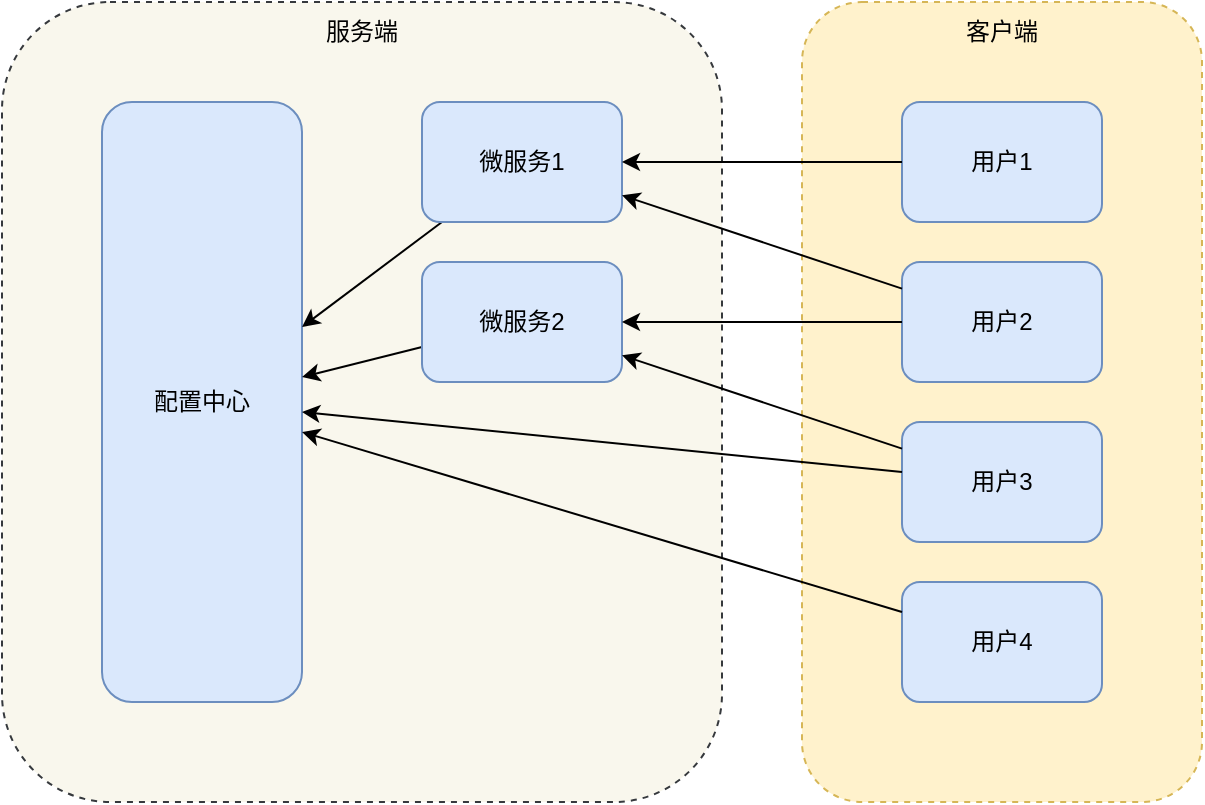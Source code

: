 <mxfile version="15.7.3" type="device" pages="10"><diagram id="twVjiNv3TXC_07-RONe-" name="配置中心示意图"><mxGraphModel dx="1422" dy="865" grid="1" gridSize="10" guides="1" tooltips="1" connect="1" arrows="1" fold="1" page="1" pageScale="1" pageWidth="1200" pageHeight="1600" math="0" shadow="0"><root><mxCell id="0"/><mxCell id="1" parent="0"/><mxCell id="bS7VJkHfeTEdgczRb8qo-31" value="" style="group" parent="1" vertex="1" connectable="0"><mxGeometry x="280" y="120" width="360" height="400" as="geometry"/></mxCell><mxCell id="bS7VJkHfeTEdgczRb8qo-1" value="" style="rounded=1;whiteSpace=wrap;html=1;dashed=1;fillColor=#f9f7ed;strokeColor=#36393d;container=0;" parent="bS7VJkHfeTEdgczRb8qo-31" vertex="1"><mxGeometry width="360" height="400" as="geometry"/></mxCell><mxCell id="bS7VJkHfeTEdgczRb8qo-2" value="配置中心" style="rounded=1;whiteSpace=wrap;html=1;fillColor=#dae8fc;strokeColor=#6c8ebf;container=0;" parent="bS7VJkHfeTEdgczRb8qo-31" vertex="1"><mxGeometry x="50" y="50" width="100" height="300" as="geometry"/></mxCell><mxCell id="bS7VJkHfeTEdgczRb8qo-22" style="edgeStyle=none;rounded=0;orthogonalLoop=1;jettySize=auto;html=1;" parent="bS7VJkHfeTEdgczRb8qo-31" source="bS7VJkHfeTEdgczRb8qo-8" target="bS7VJkHfeTEdgczRb8qo-2" edge="1"><mxGeometry as="geometry"/></mxCell><mxCell id="bS7VJkHfeTEdgczRb8qo-8" value="微服务1" style="rounded=1;whiteSpace=wrap;html=1;fillColor=#dae8fc;strokeColor=#6c8ebf;container=0;" parent="bS7VJkHfeTEdgczRb8qo-31" vertex="1"><mxGeometry x="210" y="50" width="100" height="60" as="geometry"/></mxCell><mxCell id="bS7VJkHfeTEdgczRb8qo-25" style="edgeStyle=none;rounded=0;orthogonalLoop=1;jettySize=auto;html=1;" parent="bS7VJkHfeTEdgczRb8qo-31" source="bS7VJkHfeTEdgczRb8qo-9" target="bS7VJkHfeTEdgczRb8qo-2" edge="1"><mxGeometry as="geometry"/></mxCell><mxCell id="bS7VJkHfeTEdgczRb8qo-9" value="微服务2" style="rounded=1;whiteSpace=wrap;html=1;fillColor=#dae8fc;strokeColor=#6c8ebf;container=0;" parent="bS7VJkHfeTEdgczRb8qo-31" vertex="1"><mxGeometry x="210" y="130" width="100" height="60" as="geometry"/></mxCell><mxCell id="bS7VJkHfeTEdgczRb8qo-18" value="服务端" style="text;html=1;strokeColor=none;fillColor=none;align=center;verticalAlign=middle;whiteSpace=wrap;rounded=0;container=0;" parent="bS7VJkHfeTEdgczRb8qo-31" vertex="1"><mxGeometry x="150" width="60" height="30" as="geometry"/></mxCell><mxCell id="bS7VJkHfeTEdgczRb8qo-30" value="" style="group" parent="1" vertex="1" connectable="0"><mxGeometry x="680" y="120" width="200" height="400" as="geometry"/></mxCell><mxCell id="bS7VJkHfeTEdgczRb8qo-3" value="" style="rounded=1;whiteSpace=wrap;html=1;dashed=1;fillColor=#fff2cc;strokeColor=#d6b656;" parent="bS7VJkHfeTEdgczRb8qo-30" vertex="1"><mxGeometry width="200" height="400" as="geometry"/></mxCell><mxCell id="bS7VJkHfeTEdgczRb8qo-4" value="用户1" style="rounded=1;whiteSpace=wrap;html=1;fillColor=#dae8fc;strokeColor=#6c8ebf;" parent="bS7VJkHfeTEdgczRb8qo-30" vertex="1"><mxGeometry x="50" y="50" width="100" height="60" as="geometry"/></mxCell><mxCell id="bS7VJkHfeTEdgczRb8qo-5" value="用户2" style="rounded=1;whiteSpace=wrap;html=1;fillColor=#dae8fc;strokeColor=#6c8ebf;" parent="bS7VJkHfeTEdgczRb8qo-30" vertex="1"><mxGeometry x="50" y="130" width="100" height="60" as="geometry"/></mxCell><mxCell id="bS7VJkHfeTEdgczRb8qo-6" value="用户3" style="rounded=1;whiteSpace=wrap;html=1;fillColor=#dae8fc;strokeColor=#6c8ebf;" parent="bS7VJkHfeTEdgczRb8qo-30" vertex="1"><mxGeometry x="50" y="210" width="100" height="60" as="geometry"/></mxCell><mxCell id="bS7VJkHfeTEdgczRb8qo-7" value="用户4" style="rounded=1;whiteSpace=wrap;html=1;fillColor=#dae8fc;strokeColor=#6c8ebf;" parent="bS7VJkHfeTEdgczRb8qo-30" vertex="1"><mxGeometry x="50" y="290" width="100" height="60" as="geometry"/></mxCell><mxCell id="bS7VJkHfeTEdgczRb8qo-19" value="客户端" style="text;html=1;strokeColor=none;fillColor=none;align=center;verticalAlign=middle;whiteSpace=wrap;rounded=0;" parent="bS7VJkHfeTEdgczRb8qo-30" vertex="1"><mxGeometry x="70" width="60" height="30" as="geometry"/></mxCell><mxCell id="bS7VJkHfeTEdgczRb8qo-21" style="edgeStyle=none;rounded=0;orthogonalLoop=1;jettySize=auto;html=1;" parent="1" source="bS7VJkHfeTEdgczRb8qo-4" target="bS7VJkHfeTEdgczRb8qo-8" edge="1"><mxGeometry relative="1" as="geometry"/></mxCell><mxCell id="bS7VJkHfeTEdgczRb8qo-23" style="edgeStyle=none;rounded=0;orthogonalLoop=1;jettySize=auto;html=1;" parent="1" source="bS7VJkHfeTEdgczRb8qo-5" target="bS7VJkHfeTEdgczRb8qo-8" edge="1"><mxGeometry relative="1" as="geometry"/></mxCell><mxCell id="bS7VJkHfeTEdgczRb8qo-24" style="edgeStyle=none;rounded=0;orthogonalLoop=1;jettySize=auto;html=1;entryX=1;entryY=0.5;entryDx=0;entryDy=0;" parent="1" source="bS7VJkHfeTEdgczRb8qo-5" target="bS7VJkHfeTEdgczRb8qo-9" edge="1"><mxGeometry relative="1" as="geometry"/></mxCell><mxCell id="bS7VJkHfeTEdgczRb8qo-26" style="edgeStyle=none;rounded=0;orthogonalLoop=1;jettySize=auto;html=1;" parent="1" source="bS7VJkHfeTEdgczRb8qo-6" target="bS7VJkHfeTEdgczRb8qo-9" edge="1"><mxGeometry relative="1" as="geometry"/></mxCell><mxCell id="bS7VJkHfeTEdgczRb8qo-27" style="edgeStyle=none;rounded=0;orthogonalLoop=1;jettySize=auto;html=1;" parent="1" source="bS7VJkHfeTEdgczRb8qo-6" target="bS7VJkHfeTEdgczRb8qo-2" edge="1"><mxGeometry relative="1" as="geometry"/></mxCell><mxCell id="bS7VJkHfeTEdgczRb8qo-28" style="edgeStyle=none;rounded=0;orthogonalLoop=1;jettySize=auto;html=1;" parent="1" source="bS7VJkHfeTEdgczRb8qo-7" target="bS7VJkHfeTEdgczRb8qo-2" edge="1"><mxGeometry relative="1" as="geometry"/></mxCell></root></mxGraphModel></diagram><diagram id="9YViC7BibYziUxs8vQgY" name="配置隔离"><mxGraphModel dx="1422" dy="865" grid="1" gridSize="10" guides="1" tooltips="1" connect="1" arrows="1" fold="1" page="1" pageScale="1" pageWidth="1200" pageHeight="1600" math="0" shadow="0"><root><mxCell id="AsCeb8mSa3BWhv2pDMIs-0"/><mxCell id="AsCeb8mSa3BWhv2pDMIs-1" parent="AsCeb8mSa3BWhv2pDMIs-0"/><mxCell id="RT97hgNIILP1I-GtZcG9-15" style="edgeStyle=orthogonalEdgeStyle;rounded=0;orthogonalLoop=1;jettySize=auto;html=1;" parent="AsCeb8mSa3BWhv2pDMIs-1" source="RT97hgNIILP1I-GtZcG9-0" target="RT97hgNIILP1I-GtZcG9-4" edge="1"><mxGeometry relative="1" as="geometry"><Array as="points"><mxPoint x="420" y="340"/><mxPoint x="300" y="340"/></Array></mxGeometry></mxCell><mxCell id="RT97hgNIILP1I-GtZcG9-16" style="edgeStyle=orthogonalEdgeStyle;rounded=0;orthogonalLoop=1;jettySize=auto;html=1;entryX=0.5;entryY=0;entryDx=0;entryDy=0;" parent="AsCeb8mSa3BWhv2pDMIs-1" source="RT97hgNIILP1I-GtZcG9-0" target="RT97hgNIILP1I-GtZcG9-5" edge="1"><mxGeometry relative="1" as="geometry"/></mxCell><mxCell id="RT97hgNIILP1I-GtZcG9-17" style="edgeStyle=orthogonalEdgeStyle;rounded=0;orthogonalLoop=1;jettySize=auto;html=1;" parent="AsCeb8mSa3BWhv2pDMIs-1" source="RT97hgNIILP1I-GtZcG9-0" target="RT97hgNIILP1I-GtZcG9-7" edge="1"><mxGeometry relative="1" as="geometry"/></mxCell><mxCell id="RT97hgNIILP1I-GtZcG9-18" style="edgeStyle=orthogonalEdgeStyle;rounded=0;orthogonalLoop=1;jettySize=auto;html=1;" parent="AsCeb8mSa3BWhv2pDMIs-1" source="RT97hgNIILP1I-GtZcG9-0" target="RT97hgNIILP1I-GtZcG9-8" edge="1"><mxGeometry relative="1" as="geometry"><Array as="points"><mxPoint x="420" y="340"/><mxPoint x="540" y="340"/></Array></mxGeometry></mxCell><mxCell id="RT97hgNIILP1I-GtZcG9-0" value="配置1" style="rounded=1;whiteSpace=wrap;html=1;" parent="AsCeb8mSa3BWhv2pDMIs-1" vertex="1"><mxGeometry x="360" y="250" width="120" height="60" as="geometry"/></mxCell><mxCell id="RT97hgNIILP1I-GtZcG9-13" style="edgeStyle=orthogonalEdgeStyle;rounded=0;orthogonalLoop=1;jettySize=auto;html=1;entryX=0.5;entryY=0;entryDx=0;entryDy=0;exitX=0.5;exitY=1;exitDx=0;exitDy=0;" parent="AsCeb8mSa3BWhv2pDMIs-1" source="RT97hgNIILP1I-GtZcG9-1" target="RT97hgNIILP1I-GtZcG9-0" edge="1"><mxGeometry relative="1" as="geometry"/></mxCell><mxCell id="RT97hgNIILP1I-GtZcG9-14" style="edgeStyle=orthogonalEdgeStyle;rounded=0;orthogonalLoop=1;jettySize=auto;html=1;" parent="AsCeb8mSa3BWhv2pDMIs-1" source="RT97hgNIILP1I-GtZcG9-1" target="RT97hgNIILP1I-GtZcG9-3" edge="1"><mxGeometry relative="1" as="geometry"><Array as="points"><mxPoint x="600" y="220"/><mxPoint x="780" y="220"/></Array></mxGeometry></mxCell><mxCell id="RT97hgNIILP1I-GtZcG9-1" value="配置中心" style="rounded=1;whiteSpace=wrap;html=1;" parent="AsCeb8mSa3BWhv2pDMIs-1" vertex="1"><mxGeometry x="540" y="130" width="120" height="60" as="geometry"/></mxCell><mxCell id="RT97hgNIILP1I-GtZcG9-19" style="edgeStyle=orthogonalEdgeStyle;rounded=0;orthogonalLoop=1;jettySize=auto;html=1;" parent="AsCeb8mSa3BWhv2pDMIs-1" source="RT97hgNIILP1I-GtZcG9-3" target="RT97hgNIILP1I-GtZcG9-9" edge="1"><mxGeometry relative="1" as="geometry"><Array as="points"><mxPoint x="780" y="340"/><mxPoint x="660" y="340"/></Array></mxGeometry></mxCell><mxCell id="RT97hgNIILP1I-GtZcG9-20" style="edgeStyle=orthogonalEdgeStyle;rounded=0;orthogonalLoop=1;jettySize=auto;html=1;entryX=0.5;entryY=0;entryDx=0;entryDy=0;" parent="AsCeb8mSa3BWhv2pDMIs-1" source="RT97hgNIILP1I-GtZcG9-3" target="RT97hgNIILP1I-GtZcG9-10" edge="1"><mxGeometry relative="1" as="geometry"/></mxCell><mxCell id="RT97hgNIILP1I-GtZcG9-21" style="edgeStyle=orthogonalEdgeStyle;rounded=0;orthogonalLoop=1;jettySize=auto;html=1;" parent="AsCeb8mSa3BWhv2pDMIs-1" source="RT97hgNIILP1I-GtZcG9-3" target="RT97hgNIILP1I-GtZcG9-11" edge="1"><mxGeometry relative="1" as="geometry"/></mxCell><mxCell id="RT97hgNIILP1I-GtZcG9-22" style="edgeStyle=orthogonalEdgeStyle;rounded=0;orthogonalLoop=1;jettySize=auto;html=1;" parent="AsCeb8mSa3BWhv2pDMIs-1" source="RT97hgNIILP1I-GtZcG9-3" target="RT97hgNIILP1I-GtZcG9-12" edge="1"><mxGeometry relative="1" as="geometry"><Array as="points"><mxPoint x="780" y="340"/><mxPoint x="900" y="340"/></Array></mxGeometry></mxCell><mxCell id="RT97hgNIILP1I-GtZcG9-3" value="配置2" style="rounded=1;whiteSpace=wrap;html=1;" parent="AsCeb8mSa3BWhv2pDMIs-1" vertex="1"><mxGeometry x="720" y="250" width="120" height="60" as="geometry"/></mxCell><mxCell id="RT97hgNIILP1I-GtZcG9-4" value="DEV" style="rounded=1;whiteSpace=wrap;html=1;" parent="AsCeb8mSa3BWhv2pDMIs-1" vertex="1"><mxGeometry x="280" y="370" width="40" height="100" as="geometry"/></mxCell><mxCell id="RT97hgNIILP1I-GtZcG9-5" value="SIT" style="rounded=1;whiteSpace=wrap;html=1;" parent="AsCeb8mSa3BWhv2pDMIs-1" vertex="1"><mxGeometry x="360" y="370" width="40" height="100" as="geometry"/></mxCell><mxCell id="RT97hgNIILP1I-GtZcG9-7" value="UAT" style="rounded=1;whiteSpace=wrap;html=1;" parent="AsCeb8mSa3BWhv2pDMIs-1" vertex="1"><mxGeometry x="440" y="370" width="40" height="100" as="geometry"/></mxCell><mxCell id="RT97hgNIILP1I-GtZcG9-8" value="Prod" style="rounded=1;whiteSpace=wrap;html=1;" parent="AsCeb8mSa3BWhv2pDMIs-1" vertex="1"><mxGeometry x="520" y="370" width="40" height="100" as="geometry"/></mxCell><mxCell id="RT97hgNIILP1I-GtZcG9-9" value="DEV" style="rounded=1;whiteSpace=wrap;html=1;" parent="AsCeb8mSa3BWhv2pDMIs-1" vertex="1"><mxGeometry x="640" y="370" width="40" height="100" as="geometry"/></mxCell><mxCell id="RT97hgNIILP1I-GtZcG9-10" value="SIT" style="rounded=1;whiteSpace=wrap;html=1;" parent="AsCeb8mSa3BWhv2pDMIs-1" vertex="1"><mxGeometry x="720" y="370" width="40" height="100" as="geometry"/></mxCell><mxCell id="RT97hgNIILP1I-GtZcG9-11" value="UAT" style="rounded=1;whiteSpace=wrap;html=1;" parent="AsCeb8mSa3BWhv2pDMIs-1" vertex="1"><mxGeometry x="800" y="370" width="40" height="100" as="geometry"/></mxCell><mxCell id="RT97hgNIILP1I-GtZcG9-12" value="Prod" style="rounded=1;whiteSpace=wrap;html=1;" parent="AsCeb8mSa3BWhv2pDMIs-1" vertex="1"><mxGeometry x="880" y="370" width="40" height="100" as="geometry"/></mxCell></root></mxGraphModel></diagram><diagram id="5qBYQUpvOGzMnv0_zr1n" name="API分发"><mxGraphModel dx="1422" dy="865" grid="1" gridSize="10" guides="1" tooltips="1" connect="1" arrows="1" fold="1" page="1" pageScale="1" pageWidth="1200" pageHeight="1600" math="0" shadow="0"><root><mxCell id="eImrltfmSHwefXwBHOev-0"/><mxCell id="eImrltfmSHwefXwBHOev-1" parent="eImrltfmSHwefXwBHOev-0"/><mxCell id="eImrltfmSHwefXwBHOev-2" value="" style="rounded=1;whiteSpace=wrap;html=1;dashed=1;fillColor=#d5e8d4;strokeColor=#82b366;" parent="eImrltfmSHwefXwBHOev-1" vertex="1"><mxGeometry x="330" y="250" width="460" height="180" as="geometry"/></mxCell><mxCell id="eImrltfmSHwefXwBHOev-3" value="配置1" style="rounded=1;whiteSpace=wrap;html=1;fillColor=#dae8fc;strokeColor=#6c8ebf;" parent="eImrltfmSHwefXwBHOev-1" vertex="1"><mxGeometry x="360" y="300" width="120" height="40" as="geometry"/></mxCell><mxCell id="eImrltfmSHwefXwBHOev-4" value="API" style="rounded=1;whiteSpace=wrap;html=1;fillColor=#dae8fc;strokeColor=#6c8ebf;" parent="eImrltfmSHwefXwBHOev-1" vertex="1"><mxGeometry x="360" y="360" width="400" height="40" as="geometry"/></mxCell><mxCell id="eImrltfmSHwefXwBHOev-18" style="edgeStyle=none;rounded=0;orthogonalLoop=1;jettySize=auto;html=1;entryX=0.25;entryY=0;entryDx=0;entryDy=0;dashed=1;startArrow=none;startFill=0;" parent="eImrltfmSHwefXwBHOev-1" source="eImrltfmSHwefXwBHOev-5" target="eImrltfmSHwefXwBHOev-11" edge="1"><mxGeometry relative="1" as="geometry"/></mxCell><mxCell id="eImrltfmSHwefXwBHOev-5" value="配置2" style="rounded=1;whiteSpace=wrap;html=1;fillColor=#dae8fc;strokeColor=#6c8ebf;" parent="eImrltfmSHwefXwBHOev-1" vertex="1"><mxGeometry x="500" y="300" width="120" height="40" as="geometry"/></mxCell><mxCell id="eImrltfmSHwefXwBHOev-19" style="edgeStyle=none;rounded=0;orthogonalLoop=1;jettySize=auto;html=1;entryX=0.75;entryY=0;entryDx=0;entryDy=0;dashed=1;startArrow=none;startFill=0;" parent="eImrltfmSHwefXwBHOev-1" source="eImrltfmSHwefXwBHOev-6" target="eImrltfmSHwefXwBHOev-15" edge="1"><mxGeometry relative="1" as="geometry"/></mxCell><mxCell id="eImrltfmSHwefXwBHOev-6" value="配置3" style="rounded=1;whiteSpace=wrap;html=1;fillColor=#dae8fc;strokeColor=#6c8ebf;" parent="eImrltfmSHwefXwBHOev-1" vertex="1"><mxGeometry x="640" y="300" width="120" height="40" as="geometry"/></mxCell><mxCell id="eImrltfmSHwefXwBHOev-7" value="配置中心" style="text;html=1;strokeColor=none;fillColor=none;align=center;verticalAlign=middle;whiteSpace=wrap;rounded=0;" parent="eImrltfmSHwefXwBHOev-1" vertex="1"><mxGeometry x="530" y="250" width="60" height="30" as="geometry"/></mxCell><mxCell id="eImrltfmSHwefXwBHOev-10" style="rounded=0;orthogonalLoop=1;jettySize=auto;html=1;entryX=0.25;entryY=1;entryDx=0;entryDy=0;startArrow=none;startFill=0;" parent="eImrltfmSHwefXwBHOev-1" source="eImrltfmSHwefXwBHOev-9" target="eImrltfmSHwefXwBHOev-4" edge="1"><mxGeometry relative="1" as="geometry"/></mxCell><mxCell id="eImrltfmSHwefXwBHOev-9" value="服务1" style="rounded=1;whiteSpace=wrap;html=1;fillColor=#dae8fc;strokeColor=#6c8ebf;" parent="eImrltfmSHwefXwBHOev-1" vertex="1"><mxGeometry x="360" y="480" width="120" height="40" as="geometry"/></mxCell><mxCell id="eImrltfmSHwefXwBHOev-13" style="edgeStyle=none;rounded=0;orthogonalLoop=1;jettySize=auto;html=1;entryX=0.5;entryY=1;entryDx=0;entryDy=0;startArrow=none;startFill=0;" parent="eImrltfmSHwefXwBHOev-1" source="eImrltfmSHwefXwBHOev-11" target="eImrltfmSHwefXwBHOev-4" edge="1"><mxGeometry relative="1" as="geometry"/></mxCell><mxCell id="eImrltfmSHwefXwBHOev-11" value="服务2" style="rounded=1;whiteSpace=wrap;html=1;fillColor=#dae8fc;strokeColor=#6c8ebf;" parent="eImrltfmSHwefXwBHOev-1" vertex="1"><mxGeometry x="500" y="480" width="120" height="40" as="geometry"/></mxCell><mxCell id="eImrltfmSHwefXwBHOev-16" style="edgeStyle=none;rounded=0;orthogonalLoop=1;jettySize=auto;html=1;entryX=0.75;entryY=1;entryDx=0;entryDy=0;startArrow=none;startFill=0;" parent="eImrltfmSHwefXwBHOev-1" source="eImrltfmSHwefXwBHOev-15" target="eImrltfmSHwefXwBHOev-4" edge="1"><mxGeometry relative="1" as="geometry"/></mxCell><mxCell id="eImrltfmSHwefXwBHOev-15" value="服务3" style="rounded=1;whiteSpace=wrap;html=1;fillColor=#dae8fc;strokeColor=#6c8ebf;" parent="eImrltfmSHwefXwBHOev-1" vertex="1"><mxGeometry x="640" y="480" width="120" height="40" as="geometry"/></mxCell><mxCell id="eImrltfmSHwefXwBHOev-17" style="edgeStyle=none;rounded=0;orthogonalLoop=1;jettySize=auto;html=1;startArrow=none;startFill=0;dashed=1;entryX=0.25;entryY=0;entryDx=0;entryDy=0;" parent="eImrltfmSHwefXwBHOev-1" source="eImrltfmSHwefXwBHOev-3" target="eImrltfmSHwefXwBHOev-9" edge="1"><mxGeometry relative="1" as="geometry"/></mxCell></root></mxGraphModel></diagram><diagram name="同步分发" id="88dIGWgM_hQo1qBHH0LO"><mxGraphModel dx="1422" dy="865" grid="1" gridSize="10" guides="1" tooltips="1" connect="1" arrows="1" fold="1" page="1" pageScale="1" pageWidth="1200" pageHeight="1600" math="0" shadow="0"><root><mxCell id="LZFWJWVRM0y9BN9jR1B--0"/><mxCell id="LZFWJWVRM0y9BN9jR1B--1" parent="LZFWJWVRM0y9BN9jR1B--0"/><mxCell id="LZFWJWVRM0y9BN9jR1B--25" value="" style="rounded=1;whiteSpace=wrap;html=1;dashed=1;fillColor=#f5f5f5;strokeColor=#666666;fontColor=#333333;" parent="LZFWJWVRM0y9BN9jR1B--1" vertex="1"><mxGeometry x="670" y="440" width="180" height="140" as="geometry"/></mxCell><mxCell id="LZFWJWVRM0y9BN9jR1B--22" value="" style="rounded=1;whiteSpace=wrap;html=1;dashed=1;fillColor=#f5f5f5;strokeColor=#666666;fontColor=#333333;" parent="LZFWJWVRM0y9BN9jR1B--1" vertex="1"><mxGeometry x="470" y="440" width="180" height="140" as="geometry"/></mxCell><mxCell id="LZFWJWVRM0y9BN9jR1B--17" value="" style="rounded=1;whiteSpace=wrap;html=1;dashed=1;fillColor=#f5f5f5;strokeColor=#666666;fontColor=#333333;" parent="LZFWJWVRM0y9BN9jR1B--1" vertex="1"><mxGeometry x="270" y="440" width="180" height="140" as="geometry"/></mxCell><mxCell id="LZFWJWVRM0y9BN9jR1B--2" value="" style="rounded=1;whiteSpace=wrap;html=1;dashed=1;fillColor=#d5e8d4;strokeColor=#82b366;" parent="LZFWJWVRM0y9BN9jR1B--1" vertex="1"><mxGeometry x="330" y="250" width="460" height="130" as="geometry"/></mxCell><mxCell id="LZFWJWVRM0y9BN9jR1B--21" style="edgeStyle=none;rounded=0;orthogonalLoop=1;jettySize=auto;html=1;entryX=0.25;entryY=0;entryDx=0;entryDy=0;dashed=1;startArrow=none;startFill=0;" parent="LZFWJWVRM0y9BN9jR1B--1" source="LZFWJWVRM0y9BN9jR1B--3" target="LZFWJWVRM0y9BN9jR1B--19" edge="1"><mxGeometry relative="1" as="geometry"/></mxCell><mxCell id="LZFWJWVRM0y9BN9jR1B--3" value="配置1" style="rounded=1;whiteSpace=wrap;html=1;fillColor=#dae8fc;strokeColor=#6c8ebf;" parent="LZFWJWVRM0y9BN9jR1B--1" vertex="1"><mxGeometry x="360" y="300" width="120" height="40" as="geometry"/></mxCell><mxCell id="LZFWJWVRM0y9BN9jR1B--28" style="edgeStyle=none;rounded=0;orthogonalLoop=1;jettySize=auto;html=1;entryX=0.25;entryY=0;entryDx=0;entryDy=0;dashed=1;startArrow=none;startFill=0;" parent="LZFWJWVRM0y9BN9jR1B--1" source="LZFWJWVRM0y9BN9jR1B--6" target="LZFWJWVRM0y9BN9jR1B--24" edge="1"><mxGeometry relative="1" as="geometry"/></mxCell><mxCell id="LZFWJWVRM0y9BN9jR1B--6" value="配置2" style="rounded=1;whiteSpace=wrap;html=1;fillColor=#dae8fc;strokeColor=#6c8ebf;" parent="LZFWJWVRM0y9BN9jR1B--1" vertex="1"><mxGeometry x="500" y="300" width="120" height="40" as="geometry"/></mxCell><mxCell id="LZFWJWVRM0y9BN9jR1B--30" style="edgeStyle=none;rounded=0;orthogonalLoop=1;jettySize=auto;html=1;entryX=0.75;entryY=0;entryDx=0;entryDy=0;dashed=1;startArrow=none;startFill=0;exitX=0.5;exitY=1;exitDx=0;exitDy=0;" parent="LZFWJWVRM0y9BN9jR1B--1" source="LZFWJWVRM0y9BN9jR1B--8" target="LZFWJWVRM0y9BN9jR1B--27" edge="1"><mxGeometry relative="1" as="geometry"/></mxCell><mxCell id="LZFWJWVRM0y9BN9jR1B--8" value="配置3" style="rounded=1;whiteSpace=wrap;html=1;fillColor=#dae8fc;strokeColor=#6c8ebf;" parent="LZFWJWVRM0y9BN9jR1B--1" vertex="1"><mxGeometry x="640" y="300" width="120" height="40" as="geometry"/></mxCell><mxCell id="LZFWJWVRM0y9BN9jR1B--9" value="配置中心" style="text;html=1;strokeColor=none;fillColor=none;align=center;verticalAlign=middle;whiteSpace=wrap;rounded=0;" parent="LZFWJWVRM0y9BN9jR1B--1" vertex="1"><mxGeometry x="530" y="250" width="60" height="30" as="geometry"/></mxCell><mxCell id="LZFWJWVRM0y9BN9jR1B--18" value="服务1" style="text;html=1;strokeColor=none;fillColor=none;align=center;verticalAlign=middle;whiteSpace=wrap;rounded=0;" parent="LZFWJWVRM0y9BN9jR1B--1" vertex="1"><mxGeometry x="330" y="550" width="60" height="30" as="geometry"/></mxCell><mxCell id="LZFWJWVRM0y9BN9jR1B--20" style="edgeStyle=none;rounded=0;orthogonalLoop=1;jettySize=auto;html=1;entryX=0.75;entryY=1;entryDx=0;entryDy=0;dashed=1;startArrow=none;startFill=0;" parent="LZFWJWVRM0y9BN9jR1B--1" source="LZFWJWVRM0y9BN9jR1B--19" target="LZFWJWVRM0y9BN9jR1B--3" edge="1"><mxGeometry relative="1" as="geometry"/></mxCell><mxCell id="LZFWJWVRM0y9BN9jR1B--19" value="配置1" style="rounded=1;whiteSpace=wrap;html=1;fillColor=#dae8fc;strokeColor=#6c8ebf;" parent="LZFWJWVRM0y9BN9jR1B--1" vertex="1"><mxGeometry x="300" y="480" width="120" height="40" as="geometry"/></mxCell><mxCell id="LZFWJWVRM0y9BN9jR1B--23" value="服务2" style="text;html=1;strokeColor=none;fillColor=none;align=center;verticalAlign=middle;whiteSpace=wrap;rounded=0;" parent="LZFWJWVRM0y9BN9jR1B--1" vertex="1"><mxGeometry x="530" y="550" width="60" height="30" as="geometry"/></mxCell><mxCell id="LZFWJWVRM0y9BN9jR1B--29" style="edgeStyle=none;rounded=0;orthogonalLoop=1;jettySize=auto;html=1;entryX=0.75;entryY=1;entryDx=0;entryDy=0;dashed=1;startArrow=none;startFill=0;" parent="LZFWJWVRM0y9BN9jR1B--1" source="LZFWJWVRM0y9BN9jR1B--24" target="LZFWJWVRM0y9BN9jR1B--6" edge="1"><mxGeometry relative="1" as="geometry"/></mxCell><mxCell id="LZFWJWVRM0y9BN9jR1B--24" value="配置2" style="rounded=1;whiteSpace=wrap;html=1;fillColor=#dae8fc;strokeColor=#6c8ebf;" parent="LZFWJWVRM0y9BN9jR1B--1" vertex="1"><mxGeometry x="500" y="480" width="120" height="40" as="geometry"/></mxCell><mxCell id="LZFWJWVRM0y9BN9jR1B--26" value="服务3" style="text;html=1;strokeColor=none;fillColor=none;align=center;verticalAlign=middle;whiteSpace=wrap;rounded=0;" parent="LZFWJWVRM0y9BN9jR1B--1" vertex="1"><mxGeometry x="730" y="550" width="60" height="30" as="geometry"/></mxCell><mxCell id="LZFWJWVRM0y9BN9jR1B--31" style="edgeStyle=none;rounded=0;orthogonalLoop=1;jettySize=auto;html=1;entryX=0.25;entryY=1;entryDx=0;entryDy=0;dashed=1;startArrow=none;startFill=0;" parent="LZFWJWVRM0y9BN9jR1B--1" source="LZFWJWVRM0y9BN9jR1B--27" target="LZFWJWVRM0y9BN9jR1B--8" edge="1"><mxGeometry relative="1" as="geometry"/></mxCell><mxCell id="LZFWJWVRM0y9BN9jR1B--27" value="配置3" style="rounded=1;whiteSpace=wrap;html=1;fillColor=#dae8fc;strokeColor=#6c8ebf;" parent="LZFWJWVRM0y9BN9jR1B--1" vertex="1"><mxGeometry x="700" y="480" width="120" height="40" as="geometry"/></mxCell></root></mxGraphModel></diagram><diagram id="EbFAQYTplKCFTc0iMa0C" name="总体业务流程"><mxGraphModel dx="1422" dy="865" grid="1" gridSize="10" guides="1" tooltips="1" connect="1" arrows="1" fold="1" page="1" pageScale="1" pageWidth="1200" pageHeight="1600" math="0" shadow="0"><root><mxCell id="Hotsa_jMJYs2uPQ67_8z-0"/><mxCell id="Hotsa_jMJYs2uPQ67_8z-1" parent="Hotsa_jMJYs2uPQ67_8z-0"/><mxCell id="08tYwXwFqZKLlCLqf40r-3" value="" style="rounded=1;whiteSpace=wrap;html=1;dashed=1;fillColor=#d5e8d4;strokeColor=#82b366;" vertex="1" parent="Hotsa_jMJYs2uPQ67_8z-1"><mxGeometry x="230" y="130" width="740" height="130" as="geometry"/></mxCell><mxCell id="08tYwXwFqZKLlCLqf40r-2" value="" style="rounded=1;whiteSpace=wrap;html=1;dashed=1;fillColor=#f5f5f5;strokeColor=#666666;fontColor=#333333;" vertex="1" parent="Hotsa_jMJYs2uPQ67_8z-1"><mxGeometry x="230" y="320" width="740" height="140" as="geometry"/></mxCell><mxCell id="08tYwXwFqZKLlCLqf40r-22" style="edgeStyle=none;rounded=0;orthogonalLoop=1;jettySize=auto;html=1;entryX=0;entryY=0.5;entryDx=0;entryDy=0;" edge="1" parent="Hotsa_jMJYs2uPQ67_8z-1" source="08tYwXwFqZKLlCLqf40r-7" target="08tYwXwFqZKLlCLqf40r-9"><mxGeometry relative="1" as="geometry"/></mxCell><mxCell id="08tYwXwFqZKLlCLqf40r-20" style="rounded=0;orthogonalLoop=1;jettySize=auto;html=1;entryX=0.5;entryY=0;entryDx=0;entryDy=0;" edge="1" parent="Hotsa_jMJYs2uPQ67_8z-1" source="08tYwXwFqZKLlCLqf40r-5" target="08tYwXwFqZKLlCLqf40r-13"><mxGeometry relative="1" as="geometry"/></mxCell><mxCell id="08tYwXwFqZKLlCLqf40r-5" value="建立基础数据" style="rounded=1;whiteSpace=wrap;html=1;fillColor=#dae8fc;strokeColor=#6c8ebf;" vertex="1" parent="Hotsa_jMJYs2uPQ67_8z-1"><mxGeometry x="260" y="180" width="120" height="40" as="geometry"/></mxCell><mxCell id="08tYwXwFqZKLlCLqf40r-7" value="身份校验" style="rounded=1;whiteSpace=wrap;html=1;fillColor=#dae8fc;strokeColor=#6c8ebf;" vertex="1" parent="Hotsa_jMJYs2uPQ67_8z-1"><mxGeometry x="400" y="180" width="120" height="40" as="geometry"/></mxCell><mxCell id="08tYwXwFqZKLlCLqf40r-24" style="edgeStyle=none;rounded=0;orthogonalLoop=1;jettySize=auto;html=1;entryX=0.5;entryY=0;entryDx=0;entryDy=0;" edge="1" parent="Hotsa_jMJYs2uPQ67_8z-1" source="08tYwXwFqZKLlCLqf40r-9" target="08tYwXwFqZKLlCLqf40r-23"><mxGeometry relative="1" as="geometry"/></mxCell><mxCell id="08tYwXwFqZKLlCLqf40r-9" value="输出配置项" style="rounded=1;whiteSpace=wrap;html=1;fillColor=#dae8fc;strokeColor=#6c8ebf;" vertex="1" parent="Hotsa_jMJYs2uPQ67_8z-1"><mxGeometry x="540" y="180" width="120" height="40" as="geometry"/></mxCell><mxCell id="08tYwXwFqZKLlCLqf40r-10" value="配置中心" style="text;html=1;strokeColor=none;fillColor=none;align=center;verticalAlign=middle;whiteSpace=wrap;rounded=0;" vertex="1" parent="Hotsa_jMJYs2uPQ67_8z-1"><mxGeometry x="570" y="130" width="60" height="30" as="geometry"/></mxCell><mxCell id="08tYwXwFqZKLlCLqf40r-11" value="使用者" style="text;html=1;strokeColor=none;fillColor=none;align=center;verticalAlign=middle;whiteSpace=wrap;rounded=0;" vertex="1" parent="Hotsa_jMJYs2uPQ67_8z-1"><mxGeometry x="570" y="430" width="60" height="30" as="geometry"/></mxCell><mxCell id="08tYwXwFqZKLlCLqf40r-21" style="edgeStyle=none;rounded=0;orthogonalLoop=1;jettySize=auto;html=1;entryX=0.5;entryY=1;entryDx=0;entryDy=0;" edge="1" parent="Hotsa_jMJYs2uPQ67_8z-1" source="08tYwXwFqZKLlCLqf40r-13" target="08tYwXwFqZKLlCLqf40r-7"><mxGeometry relative="1" as="geometry"/></mxCell><mxCell id="08tYwXwFqZKLlCLqf40r-13" value="发起请求" style="rounded=1;whiteSpace=wrap;html=1;fillColor=#dae8fc;strokeColor=#6c8ebf;" vertex="1" parent="Hotsa_jMJYs2uPQ67_8z-1"><mxGeometry x="340" y="370" width="120" height="40" as="geometry"/></mxCell><mxCell id="08tYwXwFqZKLlCLqf40r-26" style="edgeStyle=none;rounded=0;orthogonalLoop=1;jettySize=auto;html=1;" edge="1" parent="Hotsa_jMJYs2uPQ67_8z-1" source="08tYwXwFqZKLlCLqf40r-23" target="08tYwXwFqZKLlCLqf40r-25"><mxGeometry relative="1" as="geometry"/></mxCell><mxCell id="08tYwXwFqZKLlCLqf40r-23" value="接收配置信息" style="rounded=1;whiteSpace=wrap;html=1;fillColor=#dae8fc;strokeColor=#6c8ebf;" vertex="1" parent="Hotsa_jMJYs2uPQ67_8z-1"><mxGeometry x="540" y="370" width="120" height="40" as="geometry"/></mxCell><mxCell id="08tYwXwFqZKLlCLqf40r-28" style="edgeStyle=none;rounded=0;orthogonalLoop=1;jettySize=auto;html=1;" edge="1" parent="Hotsa_jMJYs2uPQ67_8z-1" source="08tYwXwFqZKLlCLqf40r-25" target="08tYwXwFqZKLlCLqf40r-27"><mxGeometry relative="1" as="geometry"/></mxCell><mxCell id="08tYwXwFqZKLlCLqf40r-25" value="缓存配置信息" style="rounded=1;whiteSpace=wrap;html=1;fillColor=#dae8fc;strokeColor=#6c8ebf;" vertex="1" parent="Hotsa_jMJYs2uPQ67_8z-1"><mxGeometry x="680" y="370" width="120" height="40" as="geometry"/></mxCell><mxCell id="08tYwXwFqZKLlCLqf40r-27" value="应用配置" style="rounded=1;whiteSpace=wrap;html=1;fillColor=#dae8fc;strokeColor=#6c8ebf;" vertex="1" parent="Hotsa_jMJYs2uPQ67_8z-1"><mxGeometry x="820" y="370" width="120" height="40" as="geometry"/></mxCell></root></mxGraphModel></diagram><diagram id="qv_QA7DjDs37z_ebzQIn" name="总体模块设计"><mxGraphModel dx="1422" dy="865" grid="1" gridSize="10" guides="1" tooltips="1" connect="1" arrows="1" fold="1" page="1" pageScale="1" pageWidth="1200" pageHeight="1600" math="0" shadow="0"><root><mxCell id="EQiphUuPBeUYETmHQVQJ-0"/><mxCell id="EQiphUuPBeUYETmHQVQJ-1" parent="EQiphUuPBeUYETmHQVQJ-0"/><mxCell id="ht23DIs9bCpSCcQ96yYJ-0" value="配置中心" style="ellipse;shape=cloud;whiteSpace=wrap;html=1;strokeWidth=2;fillColor=#f8cecc;strokeColor=#b85450;" vertex="1" parent="EQiphUuPBeUYETmHQVQJ-1"><mxGeometry x="540" y="220" width="120" height="80" as="geometry"/></mxCell><mxCell id="ht23DIs9bCpSCcQ96yYJ-1" value="配置存储模块" style="whiteSpace=wrap;html=1;rounded=1;arcSize=50;align=center;verticalAlign=middle;strokeWidth=1;autosize=1;spacing=4;treeFolding=1;treeMoving=1;newEdgeStyle={&quot;edgeStyle&quot;:&quot;entityRelationEdgeStyle&quot;,&quot;startArrow&quot;:&quot;none&quot;,&quot;endArrow&quot;:&quot;none&quot;,&quot;segment&quot;:10,&quot;curved&quot;:1};fillColor=#e1d5e7;strokeColor=#9673a6;" vertex="1" parent="EQiphUuPBeUYETmHQVQJ-1"><mxGeometry x="726" y="190" width="110" height="30" as="geometry"/></mxCell><mxCell id="ht23DIs9bCpSCcQ96yYJ-2" value="" style="edgeStyle=entityRelationEdgeStyle;startArrow=none;endArrow=none;segment=10;curved=1;rounded=0;exitX=0.88;exitY=0.25;exitDx=0;exitDy=0;exitPerimeter=0;" edge="1" target="ht23DIs9bCpSCcQ96yYJ-1" parent="EQiphUuPBeUYETmHQVQJ-1" source="ht23DIs9bCpSCcQ96yYJ-0"><mxGeometry relative="1" as="geometry"><mxPoint x="690" y="240" as="sourcePoint"/></mxGeometry></mxCell><mxCell id="ht23DIs9bCpSCcQ96yYJ-3" value="基础数据模块" style="whiteSpace=wrap;html=1;rounded=1;arcSize=50;align=center;verticalAlign=middle;strokeWidth=1;autosize=1;spacing=4;treeFolding=1;treeMoving=1;newEdgeStyle={&quot;edgeStyle&quot;:&quot;entityRelationEdgeStyle&quot;,&quot;startArrow&quot;:&quot;none&quot;,&quot;endArrow&quot;:&quot;none&quot;,&quot;segment&quot;:10,&quot;curved&quot;:1};fillColor=#e1d5e7;strokeColor=#9673a6;" vertex="1" parent="EQiphUuPBeUYETmHQVQJ-1"><mxGeometry x="370" y="180" width="119" height="30" as="geometry"/></mxCell><mxCell id="ht23DIs9bCpSCcQ96yYJ-4" value="" style="edgeStyle=entityRelationEdgeStyle;startArrow=none;endArrow=none;segment=10;curved=1;rounded=0;exitX=0.07;exitY=0.4;exitDx=0;exitDy=0;exitPerimeter=0;" edge="1" target="ht23DIs9bCpSCcQ96yYJ-3" parent="EQiphUuPBeUYETmHQVQJ-1" source="ht23DIs9bCpSCcQ96yYJ-0"><mxGeometry relative="1" as="geometry"><mxPoint x="360" y="220" as="sourcePoint"/></mxGeometry></mxCell><mxCell id="ht23DIs9bCpSCcQ96yYJ-5" value="项目信息" style="whiteSpace=wrap;html=1;shape=partialRectangle;top=0;left=0;bottom=1;right=0;points=[[0,1],[1,1]];fillColor=none;align=center;verticalAlign=bottom;routingCenterY=0.5;snapToPoint=1;recursiveResize=0;autosize=1;treeFolding=1;treeMoving=1;newEdgeStyle={&quot;edgeStyle&quot;:&quot;entityRelationEdgeStyle&quot;,&quot;startArrow&quot;:&quot;none&quot;,&quot;endArrow&quot;:&quot;none&quot;,&quot;segment&quot;:10,&quot;curved&quot;:1};strokeWidth=2;" vertex="1" parent="EQiphUuPBeUYETmHQVQJ-1"><mxGeometry x="250" y="120" width="80" height="20" as="geometry"/></mxCell><mxCell id="ht23DIs9bCpSCcQ96yYJ-6" value="" style="edgeStyle=entityRelationEdgeStyle;startArrow=none;endArrow=none;segment=10;curved=1;rounded=0;exitX=0;exitY=0.5;exitDx=0;exitDy=0;" edge="1" target="ht23DIs9bCpSCcQ96yYJ-5" parent="EQiphUuPBeUYETmHQVQJ-1" source="ht23DIs9bCpSCcQ96yYJ-3"><mxGeometry relative="1" as="geometry"><mxPoint x="200" y="120" as="sourcePoint"/></mxGeometry></mxCell><mxCell id="ht23DIs9bCpSCcQ96yYJ-7" value="身份校验" style="whiteSpace=wrap;html=1;shape=partialRectangle;top=0;left=0;bottom=1;right=0;points=[[0,1],[1,1]];fillColor=none;align=center;verticalAlign=bottom;routingCenterY=0.5;snapToPoint=1;recursiveResize=0;autosize=1;treeFolding=1;treeMoving=1;newEdgeStyle={&quot;edgeStyle&quot;:&quot;entityRelationEdgeStyle&quot;,&quot;startArrow&quot;:&quot;none&quot;,&quot;endArrow&quot;:&quot;none&quot;,&quot;segment&quot;:10,&quot;curved&quot;:1};strokeWidth=2;" vertex="1" parent="EQiphUuPBeUYETmHQVQJ-1"><mxGeometry x="250" y="160" width="80" height="20" as="geometry"/></mxCell><mxCell id="ht23DIs9bCpSCcQ96yYJ-8" value="" style="edgeStyle=entityRelationEdgeStyle;startArrow=none;endArrow=none;segment=10;curved=1;rounded=0;exitX=0;exitY=0.5;exitDx=0;exitDy=0;" edge="1" target="ht23DIs9bCpSCcQ96yYJ-7" parent="EQiphUuPBeUYETmHQVQJ-1" source="ht23DIs9bCpSCcQ96yYJ-3"><mxGeometry relative="1" as="geometry"><mxPoint x="200" y="160" as="sourcePoint"/></mxGeometry></mxCell><mxCell id="ht23DIs9bCpSCcQ96yYJ-9" value="配置更新" style="whiteSpace=wrap;html=1;shape=partialRectangle;top=0;left=0;bottom=1;right=0;points=[[0,1],[1,1]];fillColor=none;align=center;verticalAlign=bottom;routingCenterY=0.5;snapToPoint=1;recursiveResize=0;autosize=1;treeFolding=1;treeMoving=1;newEdgeStyle={&quot;edgeStyle&quot;:&quot;entityRelationEdgeStyle&quot;,&quot;startArrow&quot;:&quot;none&quot;,&quot;endArrow&quot;:&quot;none&quot;,&quot;segment&quot;:10,&quot;curved&quot;:1};strokeWidth=2;" vertex="1" parent="EQiphUuPBeUYETmHQVQJ-1"><mxGeometry x="880" y="140" width="80" height="20" as="geometry"/></mxCell><mxCell id="ht23DIs9bCpSCcQ96yYJ-10" value="" style="edgeStyle=entityRelationEdgeStyle;startArrow=none;endArrow=none;segment=10;curved=1;rounded=0;" edge="1" target="ht23DIs9bCpSCcQ96yYJ-9" parent="EQiphUuPBeUYETmHQVQJ-1" source="ht23DIs9bCpSCcQ96yYJ-1"><mxGeometry relative="1" as="geometry"><mxPoint x="840" y="180" as="sourcePoint"/></mxGeometry></mxCell><mxCell id="ht23DIs9bCpSCcQ96yYJ-11" value="配置查询" style="whiteSpace=wrap;html=1;shape=partialRectangle;top=0;left=0;bottom=1;right=0;points=[[0,1],[1,1]];fillColor=none;align=center;verticalAlign=bottom;routingCenterY=0.5;snapToPoint=1;recursiveResize=0;autosize=1;treeFolding=1;treeMoving=1;newEdgeStyle={&quot;edgeStyle&quot;:&quot;entityRelationEdgeStyle&quot;,&quot;startArrow&quot;:&quot;none&quot;,&quot;endArrow&quot;:&quot;none&quot;,&quot;segment&quot;:10,&quot;curved&quot;:1};strokeWidth=2;" vertex="1" parent="EQiphUuPBeUYETmHQVQJ-1"><mxGeometry x="880" y="180" width="80" height="20" as="geometry"/></mxCell><mxCell id="ht23DIs9bCpSCcQ96yYJ-12" value="" style="edgeStyle=entityRelationEdgeStyle;startArrow=none;endArrow=none;segment=10;curved=1;rounded=0;" edge="1" target="ht23DIs9bCpSCcQ96yYJ-11" parent="EQiphUuPBeUYETmHQVQJ-1" source="ht23DIs9bCpSCcQ96yYJ-1"><mxGeometry relative="1" as="geometry"><mxPoint x="840" y="225" as="sourcePoint"/></mxGeometry></mxCell><mxCell id="ht23DIs9bCpSCcQ96yYJ-13" value="配置缓存模块" style="whiteSpace=wrap;html=1;rounded=1;arcSize=50;align=center;verticalAlign=middle;strokeWidth=1;autosize=1;spacing=4;treeFolding=1;treeMoving=1;newEdgeStyle={&quot;edgeStyle&quot;:&quot;entityRelationEdgeStyle&quot;,&quot;startArrow&quot;:&quot;none&quot;,&quot;endArrow&quot;:&quot;none&quot;,&quot;segment&quot;:10,&quot;curved&quot;:1};fillColor=#e1d5e7;strokeColor=#9673a6;" vertex="1" parent="EQiphUuPBeUYETmHQVQJ-1"><mxGeometry x="715" y="300" width="115" height="30" as="geometry"/></mxCell><mxCell id="ht23DIs9bCpSCcQ96yYJ-14" value="" style="edgeStyle=entityRelationEdgeStyle;startArrow=none;endArrow=none;segment=10;curved=1;rounded=0;exitX=0.96;exitY=0.7;exitDx=0;exitDy=0;exitPerimeter=0;" edge="1" target="ht23DIs9bCpSCcQ96yYJ-13" parent="EQiphUuPBeUYETmHQVQJ-1" source="ht23DIs9bCpSCcQ96yYJ-0"><mxGeometry relative="1" as="geometry"><mxPoint x="720" y="380" as="sourcePoint"/></mxGeometry></mxCell><mxCell id="ht23DIs9bCpSCcQ96yYJ-15" value="配置请求" style="whiteSpace=wrap;html=1;shape=partialRectangle;top=0;left=0;bottom=1;right=0;points=[[0,1],[1,1]];fillColor=none;align=center;verticalAlign=bottom;routingCenterY=0.5;snapToPoint=1;recursiveResize=0;autosize=1;treeFolding=1;treeMoving=1;newEdgeStyle={&quot;edgeStyle&quot;:&quot;entityRelationEdgeStyle&quot;,&quot;startArrow&quot;:&quot;none&quot;,&quot;endArrow&quot;:&quot;none&quot;,&quot;segment&quot;:10,&quot;curved&quot;:1};strokeWidth=2;" vertex="1" parent="EQiphUuPBeUYETmHQVQJ-1"><mxGeometry x="876" y="300" width="80" height="20" as="geometry"/></mxCell><mxCell id="ht23DIs9bCpSCcQ96yYJ-16" value="" style="edgeStyle=entityRelationEdgeStyle;startArrow=none;endArrow=none;segment=10;curved=1;rounded=0;" edge="1" target="ht23DIs9bCpSCcQ96yYJ-15" parent="EQiphUuPBeUYETmHQVQJ-1" source="ht23DIs9bCpSCcQ96yYJ-13"><mxGeometry relative="1" as="geometry"><mxPoint x="836" y="300" as="sourcePoint"/></mxGeometry></mxCell><mxCell id="ht23DIs9bCpSCcQ96yYJ-17" value="配置存储" style="whiteSpace=wrap;html=1;shape=partialRectangle;top=0;left=0;bottom=1;right=0;points=[[0,1],[1,1]];fillColor=none;align=center;verticalAlign=bottom;routingCenterY=0.5;snapToPoint=1;recursiveResize=0;autosize=1;treeFolding=1;treeMoving=1;newEdgeStyle={&quot;edgeStyle&quot;:&quot;entityRelationEdgeStyle&quot;,&quot;startArrow&quot;:&quot;none&quot;,&quot;endArrow&quot;:&quot;none&quot;,&quot;segment&quot;:10,&quot;curved&quot;:1};strokeWidth=2;" vertex="1" parent="EQiphUuPBeUYETmHQVQJ-1"><mxGeometry x="880" y="340" width="80" height="20" as="geometry"/></mxCell><mxCell id="ht23DIs9bCpSCcQ96yYJ-18" value="" style="edgeStyle=entityRelationEdgeStyle;startArrow=none;endArrow=none;segment=10;curved=1;rounded=0;" edge="1" target="ht23DIs9bCpSCcQ96yYJ-17" parent="EQiphUuPBeUYETmHQVQJ-1" source="ht23DIs9bCpSCcQ96yYJ-13"><mxGeometry relative="1" as="geometry"><mxPoint x="840" y="340" as="sourcePoint"/></mxGeometry></mxCell><mxCell id="ht23DIs9bCpSCcQ96yYJ-19" value="配置应用模块" style="whiteSpace=wrap;html=1;rounded=1;arcSize=50;align=center;verticalAlign=middle;strokeWidth=1;autosize=1;spacing=4;treeFolding=1;treeMoving=1;newEdgeStyle={&quot;edgeStyle&quot;:&quot;entityRelationEdgeStyle&quot;,&quot;startArrow&quot;:&quot;none&quot;,&quot;endArrow&quot;:&quot;none&quot;,&quot;segment&quot;:10,&quot;curved&quot;:1};fillColor=#e1d5e7;strokeColor=#9673a6;" vertex="1" parent="EQiphUuPBeUYETmHQVQJ-1"><mxGeometry x="360" y="308" width="120" height="30" as="geometry"/></mxCell><mxCell id="ht23DIs9bCpSCcQ96yYJ-20" value="" style="edgeStyle=entityRelationEdgeStyle;startArrow=none;endArrow=none;segment=10;curved=1;rounded=0;exitX=0.13;exitY=0.77;exitDx=0;exitDy=0;exitPerimeter=0;" edge="1" target="ht23DIs9bCpSCcQ96yYJ-19" parent="EQiphUuPBeUYETmHQVQJ-1" source="ht23DIs9bCpSCcQ96yYJ-0"><mxGeometry relative="1" as="geometry"><mxPoint x="320" y="350" as="sourcePoint"/></mxGeometry></mxCell><mxCell id="ht23DIs9bCpSCcQ96yYJ-21" value="配置读取" style="whiteSpace=wrap;html=1;shape=partialRectangle;top=0;left=0;bottom=1;right=0;points=[[0,1],[1,1]];fillColor=none;align=center;verticalAlign=bottom;routingCenterY=0.5;snapToPoint=1;recursiveResize=0;autosize=1;treeFolding=1;treeMoving=1;newEdgeStyle={&quot;edgeStyle&quot;:&quot;entityRelationEdgeStyle&quot;,&quot;startArrow&quot;:&quot;none&quot;,&quot;endArrow&quot;:&quot;none&quot;,&quot;segment&quot;:10,&quot;curved&quot;:1};strokeWidth=2;" vertex="1" parent="EQiphUuPBeUYETmHQVQJ-1"><mxGeometry x="240" y="300" width="80" height="20" as="geometry"/></mxCell><mxCell id="ht23DIs9bCpSCcQ96yYJ-22" value="" style="edgeStyle=entityRelationEdgeStyle;startArrow=none;endArrow=none;segment=10;curved=1;rounded=0;" edge="1" target="ht23DIs9bCpSCcQ96yYJ-21" parent="EQiphUuPBeUYETmHQVQJ-1" source="ht23DIs9bCpSCcQ96yYJ-19"><mxGeometry relative="1" as="geometry"><mxPoint x="200" y="300" as="sourcePoint"/></mxGeometry></mxCell><mxCell id="ht23DIs9bCpSCcQ96yYJ-23" value="配置生效" style="whiteSpace=wrap;html=1;shape=partialRectangle;top=0;left=0;bottom=1;right=0;points=[[0,1],[1,1]];fillColor=none;align=center;verticalAlign=bottom;routingCenterY=0.5;snapToPoint=1;recursiveResize=0;autosize=1;treeFolding=1;treeMoving=1;newEdgeStyle={&quot;edgeStyle&quot;:&quot;entityRelationEdgeStyle&quot;,&quot;startArrow&quot;:&quot;none&quot;,&quot;endArrow&quot;:&quot;none&quot;,&quot;segment&quot;:10,&quot;curved&quot;:1};strokeWidth=2;" vertex="1" parent="EQiphUuPBeUYETmHQVQJ-1"><mxGeometry x="240" y="340" width="80" height="20" as="geometry"/></mxCell><mxCell id="ht23DIs9bCpSCcQ96yYJ-24" value="" style="edgeStyle=entityRelationEdgeStyle;startArrow=none;endArrow=none;segment=10;curved=1;rounded=0;" edge="1" target="ht23DIs9bCpSCcQ96yYJ-23" parent="EQiphUuPBeUYETmHQVQJ-1" source="ht23DIs9bCpSCcQ96yYJ-19"><mxGeometry relative="1" as="geometry"><mxPoint x="200" y="340" as="sourcePoint"/></mxGeometry></mxCell></root></mxGraphModel></diagram><diagram name="基础数据模块" id="RLfla9XKNM-lxzbz3CqI"><mxGraphModel dx="1422" dy="865" grid="1" gridSize="10" guides="1" tooltips="1" connect="1" arrows="1" fold="1" page="1" pageScale="1" pageWidth="1200" pageHeight="1600" math="0" shadow="0"><root><mxCell id="ex-dalbR8Zs6k8HkQc1Y-0"/><mxCell id="ex-dalbR8Zs6k8HkQc1Y-1" parent="ex-dalbR8Zs6k8HkQc1Y-0"/><mxCell id="ex-dalbR8Zs6k8HkQc1Y-2" value="" style="rounded=1;whiteSpace=wrap;html=1;dashed=1;fillColor=#d5e8d4;strokeColor=#82b366;" vertex="1" parent="ex-dalbR8Zs6k8HkQc1Y-1"><mxGeometry x="210" y="130" width="780" height="140" as="geometry"/></mxCell><mxCell id="ex-dalbR8Zs6k8HkQc1Y-3" value="" style="rounded=1;whiteSpace=wrap;html=1;dashed=1;fillColor=#f5f5f5;strokeColor=#666666;fontColor=#333333;" vertex="1" parent="ex-dalbR8Zs6k8HkQc1Y-1"><mxGeometry x="210" y="330" width="780" height="140" as="geometry"/></mxCell><mxCell id="ex-dalbR8Zs6k8HkQc1Y-7" value="登录校验" style="rounded=1;whiteSpace=wrap;html=1;fillColor=#dae8fc;strokeColor=#6c8ebf;" vertex="1" parent="ex-dalbR8Zs6k8HkQc1Y-1"><mxGeometry x="260" y="180" width="120" height="40" as="geometry"/></mxCell><mxCell id="ex-dalbR8Zs6k8HkQc1Y-9" value="项目分类管理" style="rounded=1;whiteSpace=wrap;html=1;fillColor=#dae8fc;strokeColor=#6c8ebf;" vertex="1" parent="ex-dalbR8Zs6k8HkQc1Y-1"><mxGeometry x="400" y="180" width="120" height="40" as="geometry"/></mxCell><mxCell id="ex-dalbR8Zs6k8HkQc1Y-10" value="配置中心" style="text;html=1;strokeColor=none;fillColor=none;align=center;verticalAlign=middle;whiteSpace=wrap;rounded=0;" vertex="1" parent="ex-dalbR8Zs6k8HkQc1Y-1"><mxGeometry x="570" y="130" width="60" height="30" as="geometry"/></mxCell><mxCell id="ex-dalbR8Zs6k8HkQc1Y-11" value="使用者" style="text;html=1;strokeColor=none;fillColor=none;align=center;verticalAlign=middle;whiteSpace=wrap;rounded=0;" vertex="1" parent="ex-dalbR8Zs6k8HkQc1Y-1"><mxGeometry x="570" y="440" width="60" height="30" as="geometry"/></mxCell><mxCell id="ex-dalbR8Zs6k8HkQc1Y-12" style="edgeStyle=none;rounded=0;orthogonalLoop=1;jettySize=auto;html=1;entryX=0.5;entryY=1;entryDx=0;entryDy=0;" edge="1" parent="ex-dalbR8Zs6k8HkQc1Y-1" source="ex-dalbR8Zs6k8HkQc1Y-13" target="ex-dalbR8Zs6k8HkQc1Y-7"><mxGeometry relative="1" as="geometry"/></mxCell><mxCell id="ex-dalbR8Zs6k8HkQc1Y-13" value="用户登录" style="rounded=1;whiteSpace=wrap;html=1;fillColor=#dae8fc;strokeColor=#6c8ebf;" vertex="1" parent="ex-dalbR8Zs6k8HkQc1Y-1"><mxGeometry x="260" y="380" width="120" height="40" as="geometry"/></mxCell><mxCell id="ex-dalbR8Zs6k8HkQc1Y-22" style="edgeStyle=none;rounded=0;orthogonalLoop=1;jettySize=auto;html=1;entryX=0.5;entryY=1;entryDx=0;entryDy=0;" edge="1" parent="ex-dalbR8Zs6k8HkQc1Y-1" source="ex-dalbR8Zs6k8HkQc1Y-18" target="ex-dalbR8Zs6k8HkQc1Y-21"><mxGeometry relative="1" as="geometry"/></mxCell><mxCell id="ex-dalbR8Zs6k8HkQc1Y-18" value="配置信息请求" style="rounded=1;whiteSpace=wrap;html=1;fillColor=#dae8fc;strokeColor=#6c8ebf;" vertex="1" parent="ex-dalbR8Zs6k8HkQc1Y-1"><mxGeometry x="820" y="380" width="120" height="40" as="geometry"/></mxCell><mxCell id="ex-dalbR8Zs6k8HkQc1Y-19" value="项目管理" style="rounded=1;whiteSpace=wrap;html=1;fillColor=#dae8fc;strokeColor=#6c8ebf;" vertex="1" parent="ex-dalbR8Zs6k8HkQc1Y-1"><mxGeometry x="540" y="180" width="120" height="40" as="geometry"/></mxCell><mxCell id="ex-dalbR8Zs6k8HkQc1Y-20" value="密钥管理" style="rounded=1;whiteSpace=wrap;html=1;fillColor=#dae8fc;strokeColor=#6c8ebf;" vertex="1" parent="ex-dalbR8Zs6k8HkQc1Y-1"><mxGeometry x="680" y="180" width="120" height="40" as="geometry"/></mxCell><mxCell id="ex-dalbR8Zs6k8HkQc1Y-21" value="身份校验" style="rounded=1;whiteSpace=wrap;html=1;fillColor=#dae8fc;strokeColor=#6c8ebf;" vertex="1" parent="ex-dalbR8Zs6k8HkQc1Y-1"><mxGeometry x="820" y="180" width="120" height="40" as="geometry"/></mxCell></root></mxGraphModel></diagram><diagram name="配置存储模块" id="t7dtct9p6ZyI5aUppC5M"><mxGraphModel dx="1422" dy="865" grid="1" gridSize="10" guides="1" tooltips="1" connect="1" arrows="1" fold="1" page="1" pageScale="1" pageWidth="1200" pageHeight="1600" math="0" shadow="0"><root><mxCell id="TZ-Up8iFSgEoRo_vgDcD-0"/><mxCell id="TZ-Up8iFSgEoRo_vgDcD-1" parent="TZ-Up8iFSgEoRo_vgDcD-0"/><mxCell id="TZ-Up8iFSgEoRo_vgDcD-2" value="" style="rounded=1;whiteSpace=wrap;html=1;dashed=1;fillColor=#d5e8d4;strokeColor=#82b366;" vertex="1" parent="TZ-Up8iFSgEoRo_vgDcD-1"><mxGeometry x="140" y="130" width="640" height="140" as="geometry"/></mxCell><mxCell id="TZ-Up8iFSgEoRo_vgDcD-3" value="" style="rounded=1;whiteSpace=wrap;html=1;dashed=1;fillColor=#f5f5f5;strokeColor=#666666;fontColor=#333333;" vertex="1" parent="TZ-Up8iFSgEoRo_vgDcD-1"><mxGeometry x="840" y="130" width="220" height="140" as="geometry"/></mxCell><mxCell id="TZ-Up8iFSgEoRo_vgDcD-4" value="配置项添加" style="rounded=1;whiteSpace=wrap;html=1;fillColor=#dae8fc;strokeColor=#6c8ebf;" vertex="1" parent="TZ-Up8iFSgEoRo_vgDcD-1"><mxGeometry x="190" y="180" width="120" height="40" as="geometry"/></mxCell><mxCell id="TZ-Up8iFSgEoRo_vgDcD-5" value="配置项删除" style="rounded=1;whiteSpace=wrap;html=1;fillColor=#dae8fc;strokeColor=#6c8ebf;" vertex="1" parent="TZ-Up8iFSgEoRo_vgDcD-1"><mxGeometry x="330" y="180" width="120" height="40" as="geometry"/></mxCell><mxCell id="TZ-Up8iFSgEoRo_vgDcD-6" value="配置中心" style="text;html=1;strokeColor=none;fillColor=none;align=center;verticalAlign=middle;whiteSpace=wrap;rounded=0;" vertex="1" parent="TZ-Up8iFSgEoRo_vgDcD-1"><mxGeometry x="430" y="130" width="60" height="30" as="geometry"/></mxCell><mxCell id="TZ-Up8iFSgEoRo_vgDcD-7" value="使用者" style="text;html=1;strokeColor=none;fillColor=none;align=center;verticalAlign=middle;whiteSpace=wrap;rounded=0;" vertex="1" parent="TZ-Up8iFSgEoRo_vgDcD-1"><mxGeometry x="920" y="130" width="60" height="30" as="geometry"/></mxCell><mxCell id="TZ-Up8iFSgEoRo_vgDcD-10" style="edgeStyle=none;rounded=0;orthogonalLoop=1;jettySize=auto;html=1;" edge="1" parent="TZ-Up8iFSgEoRo_vgDcD-1" source="TZ-Up8iFSgEoRo_vgDcD-11" target="TZ-Up8iFSgEoRo_vgDcD-14"><mxGeometry relative="1" as="geometry"/></mxCell><mxCell id="TZ-Up8iFSgEoRo_vgDcD-11" value="配置信息请求" style="rounded=1;whiteSpace=wrap;html=1;fillColor=#dae8fc;strokeColor=#6c8ebf;" vertex="1" parent="TZ-Up8iFSgEoRo_vgDcD-1"><mxGeometry x="890" y="180" width="120" height="40" as="geometry"/></mxCell><mxCell id="TZ-Up8iFSgEoRo_vgDcD-13" value="配置项更新" style="rounded=1;whiteSpace=wrap;html=1;fillColor=#dae8fc;strokeColor=#6c8ebf;" vertex="1" parent="TZ-Up8iFSgEoRo_vgDcD-1"><mxGeometry x="470" y="180" width="120" height="40" as="geometry"/></mxCell><mxCell id="TZ-Up8iFSgEoRo_vgDcD-14" value="配置查询API" style="rounded=1;whiteSpace=wrap;html=1;fillColor=#dae8fc;strokeColor=#6c8ebf;" vertex="1" parent="TZ-Up8iFSgEoRo_vgDcD-1"><mxGeometry x="610" y="180" width="120" height="40" as="geometry"/></mxCell></root></mxGraphModel></diagram><diagram name="配置缓存模块" id="vSm9wlB_mIn_LFFh8Ntb"><mxGraphModel dx="1422" dy="865" grid="1" gridSize="10" guides="1" tooltips="1" connect="1" arrows="1" fold="1" page="1" pageScale="1" pageWidth="1200" pageHeight="1600" math="0" shadow="0"><root><mxCell id="4iKkX7IOZZ7F86Wv7i8K-0"/><mxCell id="4iKkX7IOZZ7F86Wv7i8K-1" parent="4iKkX7IOZZ7F86Wv7i8K-0"/><mxCell id="4iKkX7IOZZ7F86Wv7i8K-2" value="" style="rounded=1;whiteSpace=wrap;html=1;dashed=1;fillColor=#d5e8d4;strokeColor=#82b366;" vertex="1" parent="4iKkX7IOZZ7F86Wv7i8K-1"><mxGeometry x="210" y="150" width="220" height="140" as="geometry"/></mxCell><mxCell id="4iKkX7IOZZ7F86Wv7i8K-3" value="" style="rounded=1;whiteSpace=wrap;html=1;dashed=1;fillColor=#f5f5f5;strokeColor=#666666;fontColor=#333333;" vertex="1" parent="4iKkX7IOZZ7F86Wv7i8K-1"><mxGeometry x="490" y="150" width="360" height="140" as="geometry"/></mxCell><mxCell id="4iKkX7IOZZ7F86Wv7i8K-6" value="配置中心" style="text;html=1;strokeColor=none;fillColor=none;align=center;verticalAlign=middle;whiteSpace=wrap;rounded=0;" vertex="1" parent="4iKkX7IOZZ7F86Wv7i8K-1"><mxGeometry x="290" y="150" width="60" height="30" as="geometry"/></mxCell><mxCell id="4iKkX7IOZZ7F86Wv7i8K-7" value="使用者" style="text;html=1;strokeColor=none;fillColor=none;align=center;verticalAlign=middle;whiteSpace=wrap;rounded=0;" vertex="1" parent="4iKkX7IOZZ7F86Wv7i8K-1"><mxGeometry x="640" y="150" width="60" height="30" as="geometry"/></mxCell><mxCell id="4iKkX7IOZZ7F86Wv7i8K-9" value="配置信息请求" style="rounded=1;whiteSpace=wrap;html=1;fillColor=#dae8fc;strokeColor=#6c8ebf;" vertex="1" parent="4iKkX7IOZZ7F86Wv7i8K-1"><mxGeometry x="540" y="200" width="120" height="40" as="geometry"/></mxCell><mxCell id="4iKkX7IOZZ7F86Wv7i8K-13" style="edgeStyle=none;rounded=0;orthogonalLoop=1;jettySize=auto;html=1;" edge="1" parent="4iKkX7IOZZ7F86Wv7i8K-1" source="4iKkX7IOZZ7F86Wv7i8K-11" target="4iKkX7IOZZ7F86Wv7i8K-9"><mxGeometry relative="1" as="geometry"/></mxCell><mxCell id="4iKkX7IOZZ7F86Wv7i8K-11" value="配置查询API" style="rounded=1;whiteSpace=wrap;html=1;fillColor=#dae8fc;strokeColor=#6c8ebf;" vertex="1" parent="4iKkX7IOZZ7F86Wv7i8K-1"><mxGeometry x="260" y="200" width="120" height="40" as="geometry"/></mxCell><mxCell id="4iKkX7IOZZ7F86Wv7i8K-14" value="配置信息缓存" style="rounded=1;whiteSpace=wrap;html=1;fillColor=#dae8fc;strokeColor=#6c8ebf;" vertex="1" parent="4iKkX7IOZZ7F86Wv7i8K-1"><mxGeometry x="680" y="200" width="120" height="40" as="geometry"/></mxCell></root></mxGraphModel></diagram><diagram name="配置应用模块" id="kEi9JuI12gLcKsIRMCc6"><mxGraphModel dx="1422" dy="865" grid="1" gridSize="10" guides="1" tooltips="1" connect="1" arrows="1" fold="1" page="1" pageScale="1" pageWidth="1200" pageHeight="1600" math="0" shadow="0"><root><mxCell id="1Pkx0uPDiwLj-dOViIFE-0"/><mxCell id="1Pkx0uPDiwLj-dOViIFE-1" parent="1Pkx0uPDiwLj-dOViIFE-0"/><mxCell id="1Pkx0uPDiwLj-dOViIFE-3" value="" style="rounded=1;whiteSpace=wrap;html=1;dashed=1;fillColor=#f5f5f5;strokeColor=#666666;fontColor=#333333;" vertex="1" parent="1Pkx0uPDiwLj-dOViIFE-1"><mxGeometry x="220" y="150" width="400" height="140" as="geometry"/></mxCell><mxCell id="1Pkx0uPDiwLj-dOViIFE-5" value="使用者" style="text;html=1;strokeColor=none;fillColor=none;align=center;verticalAlign=middle;whiteSpace=wrap;rounded=0;" vertex="1" parent="1Pkx0uPDiwLj-dOViIFE-1"><mxGeometry x="390" y="150" width="60" height="30" as="geometry"/></mxCell><mxCell id="1Pkx0uPDiwLj-dOViIFE-11" style="edgeStyle=none;rounded=0;orthogonalLoop=1;jettySize=auto;html=1;" edge="1" parent="1Pkx0uPDiwLj-dOViIFE-1" source="1Pkx0uPDiwLj-dOViIFE-6" target="1Pkx0uPDiwLj-dOViIFE-10"><mxGeometry relative="1" as="geometry"/></mxCell><mxCell id="1Pkx0uPDiwLj-dOViIFE-6" value="配置缓存读取" style="rounded=1;whiteSpace=wrap;html=1;fillColor=#dae8fc;strokeColor=#6c8ebf;" vertex="1" parent="1Pkx0uPDiwLj-dOViIFE-1"><mxGeometry x="270" y="200" width="120" height="40" as="geometry"/></mxCell><mxCell id="1Pkx0uPDiwLj-dOViIFE-10" value="配置生效" style="rounded=1;whiteSpace=wrap;html=1;fillColor=#dae8fc;strokeColor=#6c8ebf;" vertex="1" parent="1Pkx0uPDiwLj-dOViIFE-1"><mxGeometry x="450" y="200" width="120" height="40" as="geometry"/></mxCell></root></mxGraphModel></diagram></mxfile>